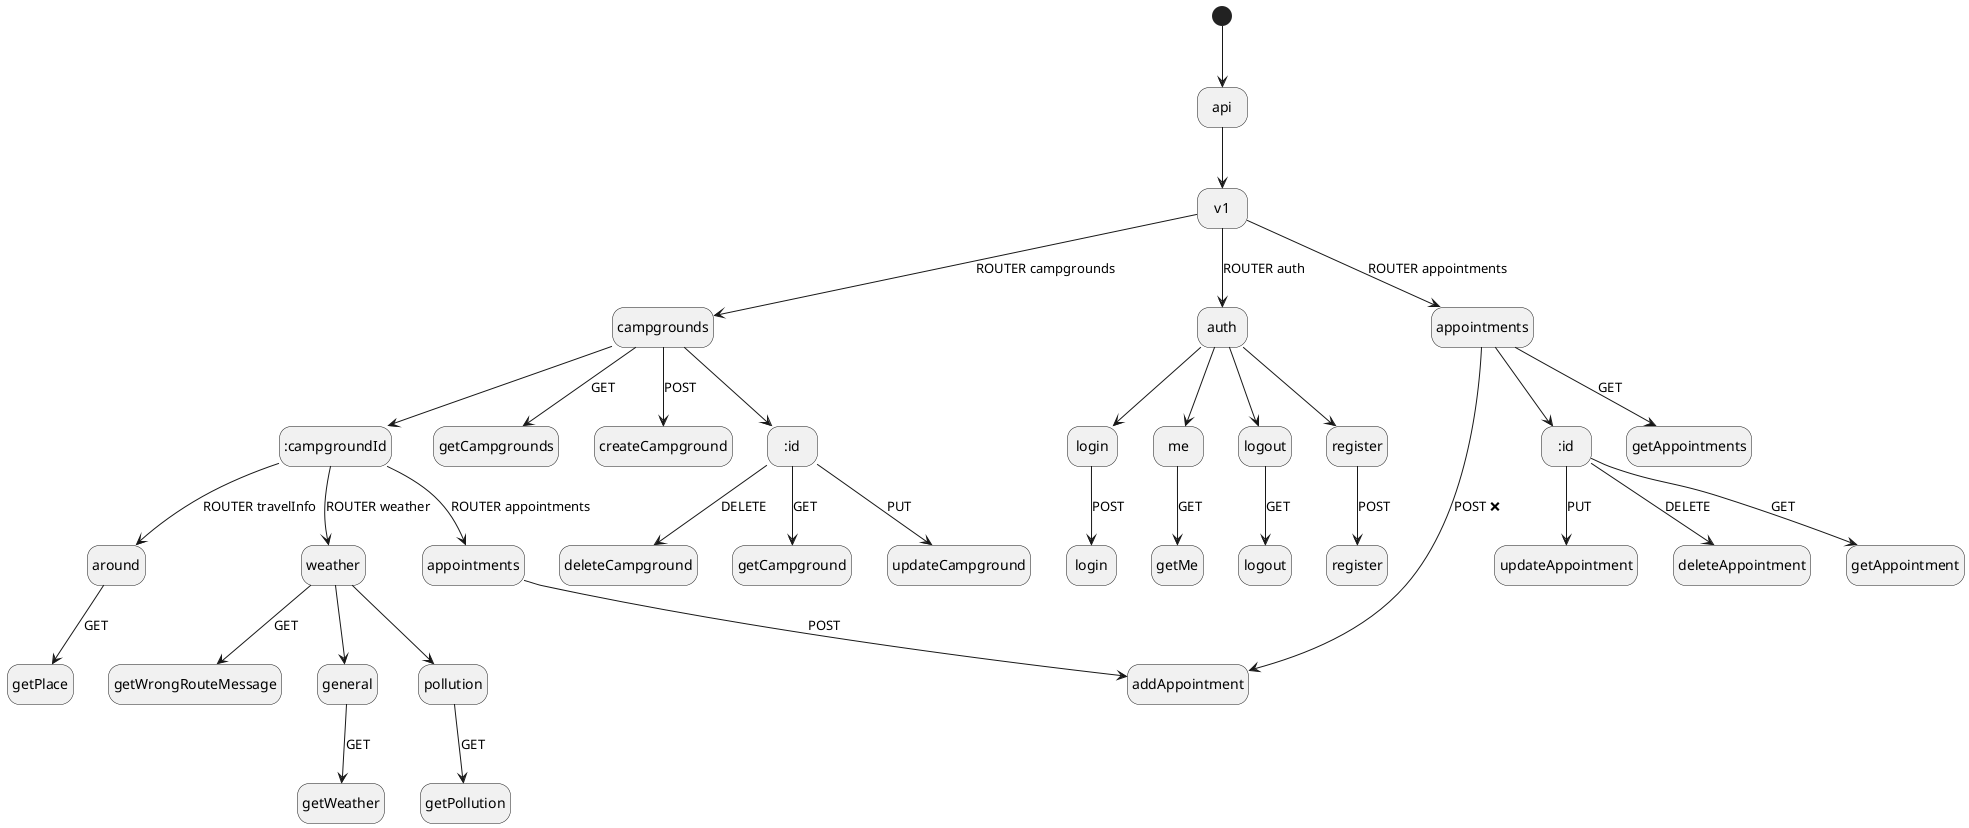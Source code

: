 @startuml backend site map

hide empty description
[*] --> api

api --> v1

v1 --> campgrounds : ROUTER campgrounds
v1 --> auth : ROUTER auth
v1 --> appointments : ROUTER appointments

/' campground '/
campgrounds --> getCampgrounds : GET
campgrounds --> createCampground : POST

state ":id" as cgID
campgrounds --> cgID
cgID --> getCampground : GET
cgID --> updateCampground : PUT
cgID --> deleteCampground : DELETE

state ":campgroundId" as campgroundID
campgrounds --> campgroundID
state "appointments" as CGappointments
campgroundID --> CGappointments : ROUTER appointments
CGappointments --> addAppointment : POST
state "weather" as CGweather
campgroundID --> CGweather : ROUTER weather
CGweather --> getWrongRouteMessage : GET
state "general" as WEATHERgeneral
CGweather --> WEATHERgeneral
WEATHERgeneral --> getWeather : GET
state "pollution" as WEATHERpollution
CGweather --> WEATHERpollution
WEATHERpollution --> getPollution : GET 
state "around" as CGaround
campgroundID --> CGaround : ROUTER travelInfo
CGaround --> getPlace : GET

/' auth '/
auth --> me
me --> getMe : GET
auth --> logout
state "logout" as logoutFunc
logout --> logoutFunc : GET
auth --> register
state "register" as registerFunc
register --> registerFunc : POST 
auth --> login
state "login" as loginFunc
login --> loginFunc : POST

/' appointments '/
appointments --> getAppointments : GET
appointments --> addAppointment : POST ❌
state ":id" as appointmentID
appointments --> appointmentID
appointmentID --> getAppointment : GET
appointmentID --> updateAppointment : PUT
appointmentID --> deleteAppointment : DELETE

@enduml
